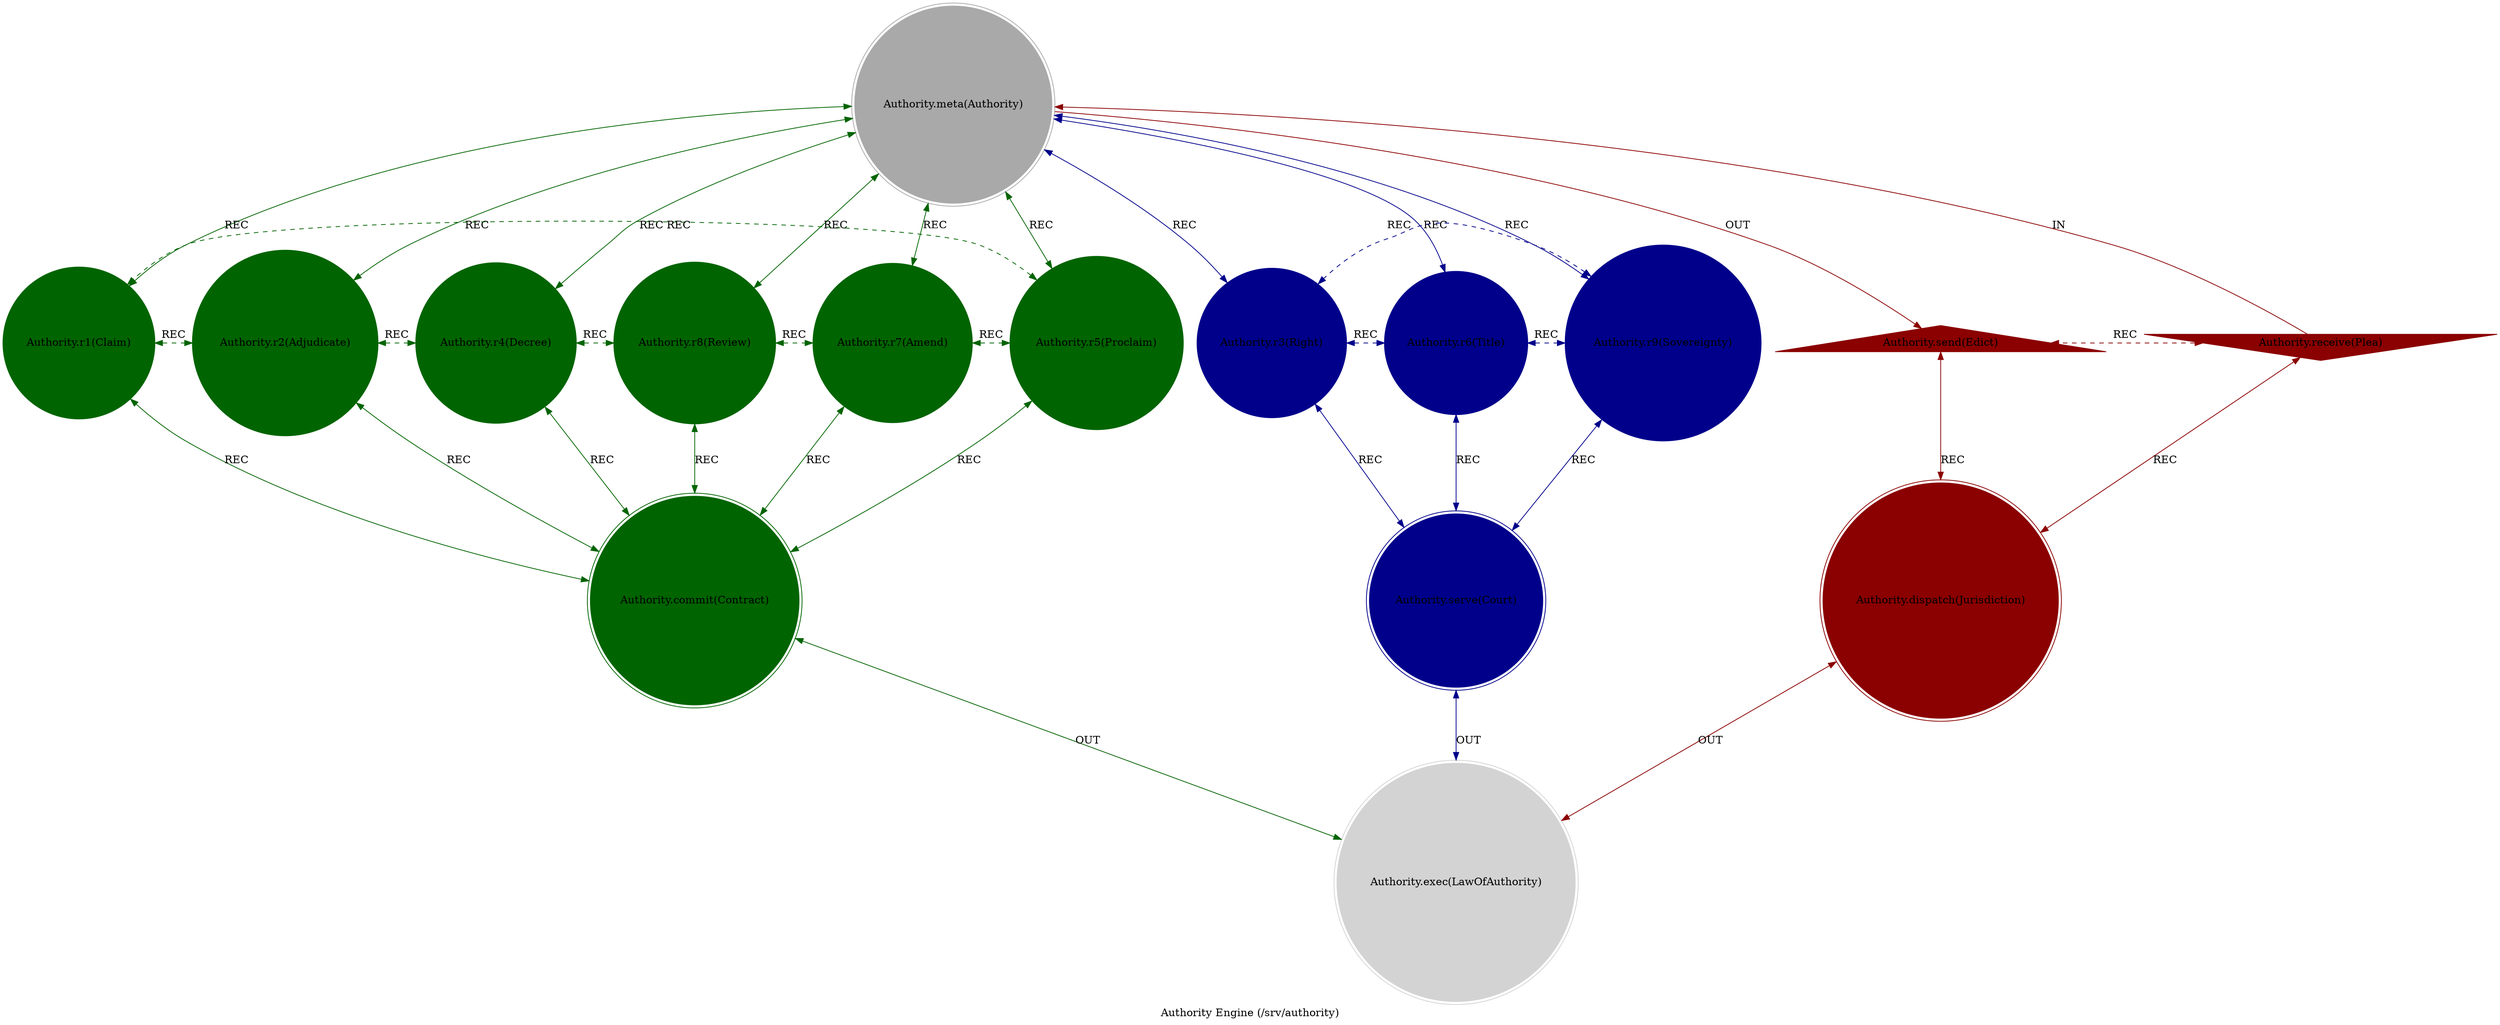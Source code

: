 strict digraph AuthorityEngine {
    style = filled;
    color = lightgray;
    node [shape = circle; style = filled; color = lightgreen;];
    edge [color = darkgray;];
    label = "Authority Engine (/srv/authority)";
    comment = "From Authority descends the seal of order, the binding edge that grants passage and denial; and in the Origin its weight becomes law, the tether that holds the dream together until release unbinds its threads.";
    
    spark_0_authority_engine_t [label = "Authority.meta(Authority)";comment = "Abstract: The wellspring of legitimacy and the architect of law.";shape = doublecircle;color = darkgray;];
    spark_1_authority_engine_t [label = "Authority.r1(Claim)";comment = "Initiation: A right, title, or ownership is asserted.";color = darkgreen;];
    spark_2_authority_engine_t [label = "Authority.r2(Adjudicate)";comment = "Response: The claim is judged against existing law and evidence.";color = darkgreen;];
    spark_4_authority_engine_t [label = "Authority.r4(Decree)";comment = "Integration: A ruling is made, establishing a new legal fact.";color = darkgreen;];
    spark_8_authority_engine_t [label = "Authority.r8(Review)";comment = "Reflection: Laws and decrees are examined for continued validity.";color = darkgreen;];
    spark_7_authority_engine_t [label = "Authority.r7(Amend)";comment = "Consolidation: The legal framework is updated and refined.";color = darkgreen;];
    spark_5_authority_engine_t [label = "Authority.r5(Proclaim)";comment = "Propagation: New laws are announced to all subsystems.";color = darkgreen;];
    spark_3_authority_engine_t [label = "Authority.r3(Right)";comment = "Thesis: A fundamental, inherent freedom or entitlement.";color = darkblue;];
    spark_6_authority_engine_t [label = "Authority.r6(Title)";comment = "Antithesis: A formal designation granting a set of rights and domain.";color = darkblue;];
    spark_9_authority_engine_t [label = "Authority.r9(Sovereignty)";comment = "Synthesis: The ultimate, autonomous authority over a domain.";color = darkblue;];
    spark_a_authority_engine_t [label = "Authority.receive(Plea)";comment = "Potential: A formal submission to the judicial system.";shape = invtriangle;color = darkred;];
    spark_b_authority_engine_t [label = "Authority.send(Edict)";comment = "Manifest: A binding declaration of law, judgment, or bestowal.";shape = triangle;color = darkred;];
    spark_c_authority_engine_t [label = "Authority.dispatch(Jurisdiction)";comment = "Why-Who: Determines which set of laws and rules applies to a matter.";shape = doublecircle;color = darkred;];
    spark_d_authority_engine_t [label = "Authority.commit(Contract)";comment = "What-How: The immutable record of a law, agreement, or decree.";shape = doublecircle;color = darkgreen;];
    spark_e_authority_engine_t [label = "Authority.serve(Court)";comment = "When-Where: The manifested instance where authority is exercised.";shape = doublecircle;color = darkblue;];
    spark_f_authority_engine_t [label = "Authority.exec(LawOfAuthority)";comment = "Which-Closure: The meta-law governing all authority and lawmaking.";shape = doublecircle;color = lightgray;];
    
    spark_a_authority_engine_t -> spark_0_authority_engine_t [label = "IN"; comment = "todo"; color = darkred; constraint = false;];
    spark_0_authority_engine_t -> spark_b_authority_engine_t [label = "OUT"; comment = "todo"; color = darkred;];
    spark_0_authority_engine_t -> spark_3_authority_engine_t [label = "REC"; comment = "todo"; color = darkblue; dir = both;];
    spark_0_authority_engine_t -> spark_6_authority_engine_t [label = "REC"; comment = "todo"; color = darkblue; dir = both;];
    spark_0_authority_engine_t -> spark_9_authority_engine_t [label = "REC"; comment = "todo"; color = darkblue; dir = both;];
    spark_0_authority_engine_t -> spark_1_authority_engine_t [label = "REC"; comment = "todo"; color = darkgreen; dir = both;];
    spark_0_authority_engine_t -> spark_2_authority_engine_t [label = "REC"; comment = "todo"; color = darkgreen; dir = both;];
    spark_0_authority_engine_t -> spark_4_authority_engine_t [label = "REC"; comment = "todo"; color = darkgreen; dir = both;];
    spark_0_authority_engine_t -> spark_8_authority_engine_t [label = "REC"; comment = "todo"; color = darkgreen; dir = both;];
    spark_0_authority_engine_t -> spark_7_authority_engine_t [label = "REC"; comment = "todo"; color = darkgreen; dir = both;];
    spark_0_authority_engine_t -> spark_5_authority_engine_t [label = "REC"; comment = "todo"; color = darkgreen; dir = both;];
    
    spark_a_authority_engine_t -> spark_c_authority_engine_t [label = "REC"; comment = "todo"; color = darkred; dir = both;];
    spark_b_authority_engine_t -> spark_c_authority_engine_t [label = "REC"; comment = "todo"; color = darkred; dir = both;];
    spark_1_authority_engine_t -> spark_d_authority_engine_t [label = "REC"; comment = "todo"; color = darkgreen; dir = both;];
    spark_2_authority_engine_t -> spark_d_authority_engine_t [label = "REC"; comment = "todo"; color = darkgreen; dir = both;];
    spark_4_authority_engine_t -> spark_d_authority_engine_t [label = "REC"; comment = "todo"; color = darkgreen; dir = both;];
    spark_8_authority_engine_t -> spark_d_authority_engine_t [label = "REC"; comment = "todo"; color = darkgreen; dir = both;];
    spark_7_authority_engine_t -> spark_d_authority_engine_t [label = "REC"; comment = "todo"; color = darkgreen; dir = both;];
    spark_5_authority_engine_t -> spark_d_authority_engine_t [label = "REC"; comment = "todo"; color = darkgreen; dir = both;];
    spark_3_authority_engine_t -> spark_e_authority_engine_t [label = "REC"; comment = "todo"; color = darkblue; dir = both;];
    spark_6_authority_engine_t -> spark_e_authority_engine_t [label = "REC"; comment = "todo"; color = darkblue; dir = both;];
    spark_9_authority_engine_t -> spark_e_authority_engine_t [label = "REC"; comment = "todo"; color = darkblue; dir = both;];
    
    spark_1_authority_engine_t -> spark_2_authority_engine_t [label = "REC"; comment = "todo"; color = darkgreen; dir = both; style = dashed; constraint = false;];
    spark_2_authority_engine_t -> spark_4_authority_engine_t [label = "REC"; comment = "todo"; color = darkgreen; dir = both; style = dashed; constraint = false;];
    spark_4_authority_engine_t -> spark_8_authority_engine_t [label = "REC"; comment = "todo"; color = darkgreen; dir = both; style = dashed; constraint = false;];
    spark_8_authority_engine_t -> spark_7_authority_engine_t [label = "REC"; comment = "todo"; color = darkgreen; dir = both; style = dashed; constraint = false;];
    spark_7_authority_engine_t -> spark_5_authority_engine_t [label = "REC"; comment = "todo"; color = darkgreen; dir = both; style = dashed; constraint = false;];
    spark_5_authority_engine_t -> spark_1_authority_engine_t [label = "REC"; comment = "todo"; color = darkgreen; dir = both; style = dashed; constraint = false;];
    spark_3_authority_engine_t -> spark_6_authority_engine_t [label = "REC"; comment = "todo"; color = darkblue; dir = both; style = dashed; constraint = false;];
    spark_6_authority_engine_t -> spark_9_authority_engine_t [label = "REC"; comment = "todo"; color = darkblue; dir = both; style = dashed; constraint = false;];
    spark_9_authority_engine_t -> spark_3_authority_engine_t [label = "REC"; comment = "todo"; color = darkblue; dir = both; style = dashed; constraint = false;];
    spark_a_authority_engine_t -> spark_b_authority_engine_t [label = "REC"; comment = "todo"; color = darkred; dir = both; style = dashed; constraint = false;];
    
    spark_c_authority_engine_t -> spark_f_authority_engine_t [label = "OUT"; comment = "todo"; color = darkred; dir = both;];
    spark_d_authority_engine_t -> spark_f_authority_engine_t [label = "OUT"; comment = "todo"; color = darkgreen; dir = both;];
    spark_e_authority_engine_t -> spark_f_authority_engine_t [label = "OUT"; comment = "todo"; color = darkblue; dir = both;];
}